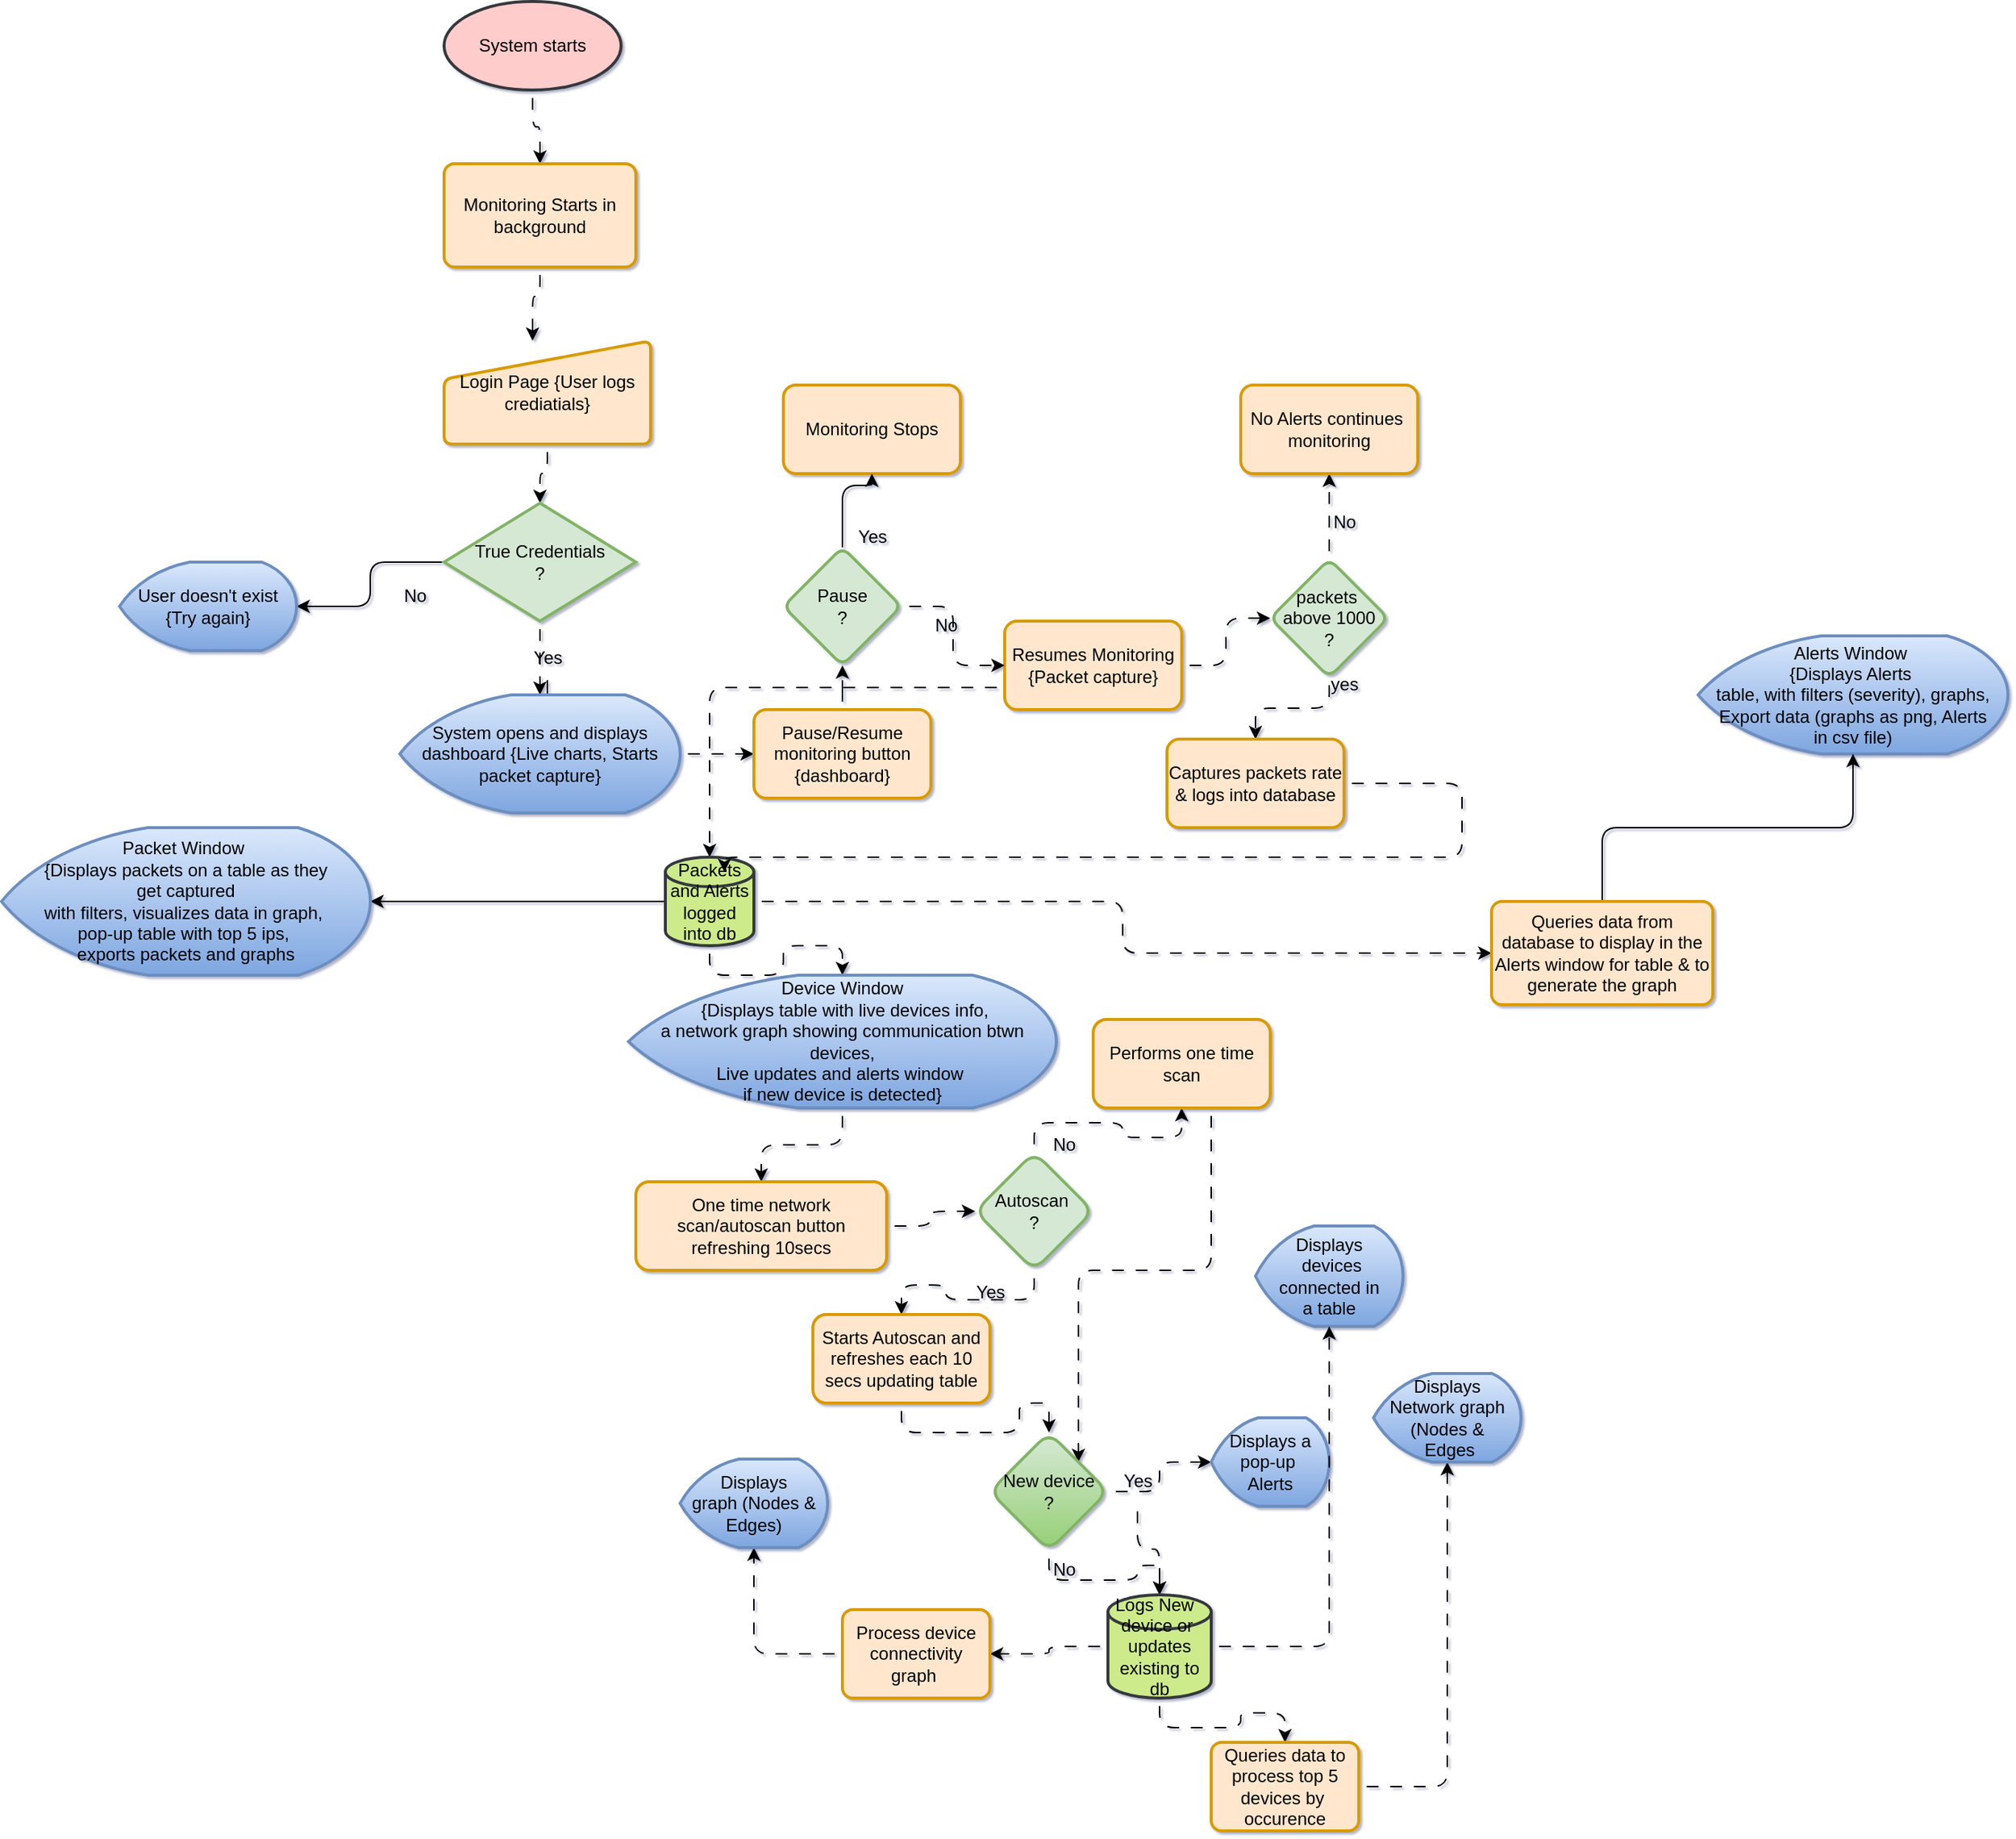 <mxfile version="26.1.3">
  <diagram name="Page-1" id="mZfDu2OdAP6P9Ze1jKG5">
    <mxGraphModel dx="2049" dy="1123" grid="1" gridSize="10" guides="1" tooltips="1" connect="1" arrows="1" fold="1" page="1" pageScale="1" pageWidth="1169" pageHeight="827" background="#ffffff" math="0" shadow="1" adaptiveColors="auto">
      <root>
        <mxCell id="0" />
        <mxCell id="1" parent="0" />
        <mxCell id="j93ZyQIM0atcmIjquwag-22" value="" style="edgeStyle=orthogonalEdgeStyle;rounded=1;orthogonalLoop=1;jettySize=auto;html=1;flowAnimation=1;" parent="1" source="j93ZyQIM0atcmIjquwag-2" target="j93ZyQIM0atcmIjquwag-6" edge="1">
          <mxGeometry relative="1" as="geometry" />
        </mxCell>
        <mxCell id="j93ZyQIM0atcmIjquwag-2" value="System starts" style="strokeWidth=2;html=1;shape=mxgraph.flowchart.start_1;whiteSpace=wrap;fillColor=#ffcccc;strokeColor=#36393d;rounded=1;" parent="1" vertex="1">
          <mxGeometry x="370" y="20" width="120" height="60" as="geometry" />
        </mxCell>
        <mxCell id="j93ZyQIM0atcmIjquwag-23" value="" style="edgeStyle=orthogonalEdgeStyle;rounded=1;orthogonalLoop=1;jettySize=auto;html=1;flowAnimation=1;" parent="1" source="j93ZyQIM0atcmIjquwag-6" target="j93ZyQIM0atcmIjquwag-9" edge="1">
          <mxGeometry relative="1" as="geometry">
            <Array as="points">
              <mxPoint x="435" y="220" />
              <mxPoint x="430" y="220" />
            </Array>
          </mxGeometry>
        </mxCell>
        <mxCell id="j93ZyQIM0atcmIjquwag-6" value="Monitoring Starts in background" style="rounded=1;whiteSpace=wrap;html=1;absoluteArcSize=1;arcSize=14;strokeWidth=2;fillColor=#ffe6cc;strokeColor=#d79b00;" parent="1" vertex="1">
          <mxGeometry x="370" y="130" width="130" height="70" as="geometry" />
        </mxCell>
        <mxCell id="j93ZyQIM0atcmIjquwag-24" value="" style="edgeStyle=orthogonalEdgeStyle;rounded=1;orthogonalLoop=1;jettySize=auto;html=1;flowAnimation=1;" parent="1" source="j93ZyQIM0atcmIjquwag-9" target="j93ZyQIM0atcmIjquwag-11" edge="1">
          <mxGeometry relative="1" as="geometry" />
        </mxCell>
        <mxCell id="j93ZyQIM0atcmIjquwag-9" value="Login Page {User logs crediatials}" style="rounded=1;whiteSpace=wrap;html=1;absoluteArcSize=1;arcSize=11;strokeWidth=2;fillColor=#ffe6cc;strokeColor=#d79b00;shape=manualInput;size=26;" parent="1" vertex="1">
          <mxGeometry x="370" y="250" width="140" height="70" as="geometry" />
        </mxCell>
        <mxCell id="j93ZyQIM0atcmIjquwag-25" value="" style="edgeStyle=orthogonalEdgeStyle;rounded=1;orthogonalLoop=1;jettySize=auto;html=1;flowAnimation=1;" parent="1" source="j93ZyQIM0atcmIjquwag-11" target="j93ZyQIM0atcmIjquwag-19" edge="1">
          <mxGeometry relative="1" as="geometry" />
        </mxCell>
        <mxCell id="j93ZyQIM0atcmIjquwag-28" value="" style="edgeStyle=orthogonalEdgeStyle;rounded=1;orthogonalLoop=1;jettySize=auto;html=1;flowAnimation=0;" parent="1" source="j93ZyQIM0atcmIjquwag-11" target="j93ZyQIM0atcmIjquwag-27" edge="1">
          <mxGeometry relative="1" as="geometry" />
        </mxCell>
        <mxCell id="j93ZyQIM0atcmIjquwag-11" value="True Credentials&lt;div&gt;?&lt;/div&gt;" style="strokeWidth=2;html=1;shape=mxgraph.flowchart.decision;whiteSpace=wrap;fillColor=#d5e8d4;strokeColor=#82b366;rounded=1;" parent="1" vertex="1">
          <mxGeometry x="370" y="360" width="130" height="80" as="geometry" />
        </mxCell>
        <mxCell id="RZd6v6jU7zZwrwbBFV0q-72" value="" style="edgeStyle=orthogonalEdgeStyle;rounded=1;orthogonalLoop=1;jettySize=auto;html=1;" parent="1" source="j93ZyQIM0atcmIjquwag-13" target="j93ZyQIM0atcmIjquwag-19" edge="1">
          <mxGeometry relative="1" as="geometry" />
        </mxCell>
        <mxCell id="j93ZyQIM0atcmIjquwag-13" value="Yes" style="text;html=1;align=center;verticalAlign=middle;resizable=0;points=[];autosize=1;strokeColor=none;fillColor=none;rounded=1;" parent="1" vertex="1">
          <mxGeometry x="420" y="450" width="40" height="30" as="geometry" />
        </mxCell>
        <mxCell id="j93ZyQIM0atcmIjquwag-21" value="" style="edgeStyle=orthogonalEdgeStyle;rounded=1;orthogonalLoop=1;jettySize=auto;html=1;flowAnimation=1;" parent="1" source="j93ZyQIM0atcmIjquwag-19" target="j93ZyQIM0atcmIjquwag-20" edge="1">
          <mxGeometry relative="1" as="geometry" />
        </mxCell>
        <mxCell id="j93ZyQIM0atcmIjquwag-19" value="System opens and displays dashboard {Live charts, Starts packet capture}" style="rounded=1;whiteSpace=wrap;html=1;absoluteArcSize=1;arcSize=14;strokeWidth=2;fillColor=#dae8fc;strokeColor=#6c8ebf;shape=mxgraph.flowchart.display;gradientColor=#7ea6e0;" parent="1" vertex="1">
          <mxGeometry x="340" y="490" width="190" height="80" as="geometry" />
        </mxCell>
        <mxCell id="j93ZyQIM0atcmIjquwag-31" value="" style="edgeStyle=orthogonalEdgeStyle;rounded=1;orthogonalLoop=1;jettySize=auto;html=1;flowAnimation=1;" parent="1" source="j93ZyQIM0atcmIjquwag-20" target="j93ZyQIM0atcmIjquwag-30" edge="1">
          <mxGeometry relative="1" as="geometry" />
        </mxCell>
        <mxCell id="j93ZyQIM0atcmIjquwag-20" value="Pause/Resume monitoring button {dashboard}" style="rounded=1;whiteSpace=wrap;html=1;fillColor=#ffe6cc;strokeColor=#d79b00;arcSize=14;strokeWidth=2;" parent="1" vertex="1">
          <mxGeometry x="580" y="500" width="120" height="60" as="geometry" />
        </mxCell>
        <mxCell id="j93ZyQIM0atcmIjquwag-27" value="User doesn&#39;t exist&lt;div&gt;{Try again}&lt;/div&gt;" style="shape=mxgraph.flowchart.display;whiteSpace=wrap;html=1;fixedSize=1;fillColor=#dae8fc;strokeColor=#6c8ebf;strokeWidth=2;rounded=1;gradientColor=#7ea6e0;" parent="1" vertex="1">
          <mxGeometry x="150" y="400" width="120" height="60" as="geometry" />
        </mxCell>
        <mxCell id="j93ZyQIM0atcmIjquwag-29" value="No" style="text;html=1;align=center;verticalAlign=middle;resizable=0;points=[];autosize=1;strokeColor=none;fillColor=none;rounded=1;" parent="1" vertex="1">
          <mxGeometry x="330" y="408" width="40" height="30" as="geometry" />
        </mxCell>
        <mxCell id="j93ZyQIM0atcmIjquwag-30" value="Pause&lt;div&gt;?&lt;/div&gt;" style="rhombus;whiteSpace=wrap;html=1;fillColor=#d5e8d4;strokeColor=#82b366;rounded=1;arcSize=14;strokeWidth=2;" parent="1" vertex="1">
          <mxGeometry x="600" y="390" width="80" height="80" as="geometry" />
        </mxCell>
        <mxCell id="j93ZyQIM0atcmIjquwag-32" value="Monitoring Stops" style="whiteSpace=wrap;html=1;fillColor=#ffe6cc;strokeColor=#d79b00;rounded=1;arcSize=14;strokeWidth=2;" parent="1" vertex="1">
          <mxGeometry x="600" y="280" width="120" height="60" as="geometry" />
        </mxCell>
        <mxCell id="RZd6v6jU7zZwrwbBFV0q-78" value="" style="edgeStyle=orthogonalEdgeStyle;rounded=1;orthogonalLoop=1;jettySize=auto;html=1;flowAnimation=0;" parent="1" source="j93ZyQIM0atcmIjquwag-30" target="j93ZyQIM0atcmIjquwag-32" edge="1">
          <mxGeometry relative="1" as="geometry">
            <Array as="points">
              <mxPoint x="640" y="348" />
              <mxPoint x="660" y="348" />
            </Array>
          </mxGeometry>
        </mxCell>
        <mxCell id="j93ZyQIM0atcmIjquwag-34" value="Yes" style="text;html=1;align=center;verticalAlign=middle;resizable=0;points=[];autosize=1;strokeColor=none;fillColor=none;rounded=1;" parent="1" vertex="1">
          <mxGeometry x="640" y="368" width="40" height="30" as="geometry" />
        </mxCell>
        <mxCell id="j93ZyQIM0atcmIjquwag-41" value="" style="edgeStyle=orthogonalEdgeStyle;rounded=1;orthogonalLoop=1;jettySize=auto;html=1;flowAnimation=1;exitX=0;exitY=0.75;exitDx=0;exitDy=0;" parent="1" source="j93ZyQIM0atcmIjquwag-35" target="j93ZyQIM0atcmIjquwag-40" edge="1">
          <mxGeometry relative="1" as="geometry">
            <mxPoint x="760" y="420" as="sourcePoint" />
          </mxGeometry>
        </mxCell>
        <mxCell id="j93ZyQIM0atcmIjquwag-52" value="" style="edgeStyle=orthogonalEdgeStyle;rounded=1;orthogonalLoop=1;jettySize=auto;html=1;flowAnimation=1;" parent="1" source="j93ZyQIM0atcmIjquwag-35" target="j93ZyQIM0atcmIjquwag-51" edge="1">
          <mxGeometry relative="1" as="geometry" />
        </mxCell>
        <mxCell id="j93ZyQIM0atcmIjquwag-35" value="Resumes Monitoring&lt;div&gt;{Packet capture}&lt;/div&gt;" style="whiteSpace=wrap;html=1;fillColor=#ffe6cc;strokeColor=#d79b00;rounded=1;arcSize=14;strokeWidth=2;" parent="1" vertex="1">
          <mxGeometry x="750" y="440" width="120" height="60" as="geometry" />
        </mxCell>
        <mxCell id="RZd6v6jU7zZwrwbBFV0q-79" value="" style="edgeStyle=orthogonalEdgeStyle;rounded=1;orthogonalLoop=1;jettySize=auto;html=1;exitX=1;exitY=0.5;exitDx=0;exitDy=0;flowAnimation=1;" parent="1" source="j93ZyQIM0atcmIjquwag-30" target="j93ZyQIM0atcmIjquwag-35" edge="1">
          <mxGeometry relative="1" as="geometry" />
        </mxCell>
        <mxCell id="j93ZyQIM0atcmIjquwag-39" value="No" style="text;html=1;align=center;verticalAlign=middle;resizable=0;points=[];autosize=1;strokeColor=none;fillColor=none;rounded=1;" parent="1" vertex="1">
          <mxGeometry x="690" y="428" width="40" height="30" as="geometry" />
        </mxCell>
        <mxCell id="j93ZyQIM0atcmIjquwag-48" value="" style="edgeStyle=orthogonalEdgeStyle;rounded=1;orthogonalLoop=1;jettySize=auto;html=1;entryX=1;entryY=0.5;entryDx=0;entryDy=0;entryPerimeter=0;" parent="1" source="j93ZyQIM0atcmIjquwag-40" target="RZd6v6jU7zZwrwbBFV0q-37" edge="1">
          <mxGeometry relative="1" as="geometry">
            <mxPoint x="360" y="690" as="targetPoint" />
          </mxGeometry>
        </mxCell>
        <mxCell id="RZd6v6jU7zZwrwbBFV0q-2" value="" style="edgeStyle=orthogonalEdgeStyle;rounded=1;orthogonalLoop=1;jettySize=auto;html=1;flowAnimation=1;" parent="1" source="j93ZyQIM0atcmIjquwag-40" target="RZd6v6jU7zZwrwbBFV0q-1" edge="1">
          <mxGeometry relative="1" as="geometry" />
        </mxCell>
        <mxCell id="illrxyckAcGluFV2msGg-4" value="" style="edgeStyle=orthogonalEdgeStyle;rounded=1;orthogonalLoop=1;jettySize=auto;html=1;flowAnimation=1;" edge="1" parent="1" source="j93ZyQIM0atcmIjquwag-40" target="illrxyckAcGluFV2msGg-3">
          <mxGeometry relative="1" as="geometry" />
        </mxCell>
        <mxCell id="j93ZyQIM0atcmIjquwag-40" value="Packets and Alerts logged into db" style="strokeWidth=2;html=1;shape=mxgraph.flowchart.database;whiteSpace=wrap;fillColor=#cdeb8b;strokeColor=#36393d;rounded=1;" parent="1" vertex="1">
          <mxGeometry x="520" y="600" width="60" height="60" as="geometry" />
        </mxCell>
        <mxCell id="j93ZyQIM0atcmIjquwag-49" value="Alerts Window&amp;nbsp;&lt;div&gt;&lt;span style=&quot;background-color: transparent; color: light-dark(rgb(0, 0, 0), rgb(255, 255, 255));&quot;&gt;{Displays Alerts&amp;nbsp;&lt;/span&gt;&lt;div&gt;table, with filters (severity), graphs,&lt;/div&gt;&lt;div&gt;Export data (graphs as png, Alerts&lt;/div&gt;&lt;div&gt;in csv file)&lt;/div&gt;&lt;/div&gt;" style="shape=mxgraph.flowchart.display;whiteSpace=wrap;html=1;fixedSize=1;fillColor=#dae8fc;strokeColor=#6c8ebf;strokeWidth=2;rounded=1;gradientColor=#7ea6e0;" parent="1" vertex="1">
          <mxGeometry x="1220" y="450" width="210" height="80" as="geometry" />
        </mxCell>
        <mxCell id="j93ZyQIM0atcmIjquwag-54" value="" style="edgeStyle=orthogonalEdgeStyle;rounded=1;orthogonalLoop=1;jettySize=auto;html=1;flowAnimation=1;" parent="1" source="j93ZyQIM0atcmIjquwag-51" target="j93ZyQIM0atcmIjquwag-53" edge="1">
          <mxGeometry relative="1" as="geometry" />
        </mxCell>
        <mxCell id="RZd6v6jU7zZwrwbBFV0q-5" value="" style="edgeStyle=orthogonalEdgeStyle;rounded=1;orthogonalLoop=1;jettySize=auto;html=1;flowAnimation=1;" parent="1" source="j93ZyQIM0atcmIjquwag-51" target="RZd6v6jU7zZwrwbBFV0q-4" edge="1">
          <mxGeometry relative="1" as="geometry" />
        </mxCell>
        <mxCell id="j93ZyQIM0atcmIjquwag-51" value="packets&amp;nbsp;&lt;div&gt;above 1000&lt;/div&gt;&lt;div&gt;?&lt;/div&gt;" style="rhombus;whiteSpace=wrap;html=1;fillColor=#d5e8d4;strokeColor=#82b366;rounded=1;arcSize=14;strokeWidth=2;" parent="1" vertex="1">
          <mxGeometry x="930" y="398" width="80" height="80" as="geometry" />
        </mxCell>
        <mxCell id="illrxyckAcGluFV2msGg-5" value="" style="edgeStyle=orthogonalEdgeStyle;rounded=1;orthogonalLoop=1;jettySize=auto;html=1;entryX=0.667;entryY=0.167;entryDx=0;entryDy=0;entryPerimeter=0;flowAnimation=1;" edge="1" parent="1" source="j93ZyQIM0atcmIjquwag-53" target="j93ZyQIM0atcmIjquwag-40">
          <mxGeometry relative="1" as="geometry">
            <Array as="points">
              <mxPoint x="1060" y="550" />
              <mxPoint x="1060" y="600" />
              <mxPoint x="560" y="600" />
            </Array>
          </mxGeometry>
        </mxCell>
        <mxCell id="j93ZyQIM0atcmIjquwag-53" value="Captures packets rate &amp;amp; logs into database" style="whiteSpace=wrap;html=1;fillColor=#ffe6cc;strokeColor=#d79b00;rounded=1;arcSize=14;strokeWidth=2;" parent="1" vertex="1">
          <mxGeometry x="860" y="520" width="120" height="60" as="geometry" />
        </mxCell>
        <mxCell id="j93ZyQIM0atcmIjquwag-55" value="yes" style="text;html=1;align=center;verticalAlign=middle;resizable=0;points=[];autosize=1;strokeColor=none;fillColor=none;rounded=1;" parent="1" vertex="1">
          <mxGeometry x="960" y="468" width="40" height="30" as="geometry" />
        </mxCell>
        <mxCell id="RZd6v6jU7zZwrwbBFV0q-10" value="" style="edgeStyle=orthogonalEdgeStyle;rounded=1;orthogonalLoop=1;jettySize=auto;html=1;flowAnimation=1;" parent="1" source="RZd6v6jU7zZwrwbBFV0q-1" target="RZd6v6jU7zZwrwbBFV0q-9" edge="1">
          <mxGeometry relative="1" as="geometry" />
        </mxCell>
        <mxCell id="RZd6v6jU7zZwrwbBFV0q-1" value="Device Window&lt;div&gt;&amp;nbsp;{Displays table with live devices info,&lt;div&gt;a network graph showing communication btwn devices,&lt;/div&gt;&lt;div&gt;Live updates and alerts window&amp;nbsp;&lt;/div&gt;&lt;div&gt;if new device is detected}&lt;/div&gt;&lt;/div&gt;" style="shape=mxgraph.flowchart.display;whiteSpace=wrap;html=1;fixedSize=1;fillColor=#dae8fc;strokeColor=#6c8ebf;strokeWidth=2;rounded=1;gradientColor=#7ea6e0;" parent="1" vertex="1">
          <mxGeometry x="495" y="680" width="290" height="90" as="geometry" />
        </mxCell>
        <mxCell id="RZd6v6jU7zZwrwbBFV0q-4" value="No Alerts continues&amp;nbsp;&lt;div&gt;monitoring&lt;/div&gt;" style="rounded=1;whiteSpace=wrap;html=1;fillColor=#ffe6cc;strokeColor=#d79b00;arcSize=14;strokeWidth=2;" parent="1" vertex="1">
          <mxGeometry x="910" y="280" width="120" height="60" as="geometry" />
        </mxCell>
        <mxCell id="RZd6v6jU7zZwrwbBFV0q-6" value="No" style="text;html=1;align=center;verticalAlign=middle;resizable=0;points=[];autosize=1;strokeColor=none;fillColor=none;rounded=1;" parent="1" vertex="1">
          <mxGeometry x="960" y="358" width="40" height="30" as="geometry" />
        </mxCell>
        <mxCell id="RZd6v6jU7zZwrwbBFV0q-13" value="" style="edgeStyle=orthogonalEdgeStyle;rounded=1;orthogonalLoop=1;jettySize=auto;html=1;flowAnimation=1;" parent="1" source="RZd6v6jU7zZwrwbBFV0q-9" target="RZd6v6jU7zZwrwbBFV0q-12" edge="1">
          <mxGeometry relative="1" as="geometry" />
        </mxCell>
        <mxCell id="RZd6v6jU7zZwrwbBFV0q-9" value="One time network scan/autoscan button&lt;div&gt;refreshing 10secs&lt;/div&gt;" style="rounded=1;whiteSpace=wrap;html=1;fillColor=#ffe6cc;strokeColor=#d79b00;strokeWidth=2;" parent="1" vertex="1">
          <mxGeometry x="500" y="820" width="170" height="60" as="geometry" />
        </mxCell>
        <mxCell id="RZd6v6jU7zZwrwbBFV0q-16" value="" style="edgeStyle=orthogonalEdgeStyle;rounded=1;orthogonalLoop=1;jettySize=auto;html=1;flowAnimation=1;" parent="1" source="RZd6v6jU7zZwrwbBFV0q-12" target="RZd6v6jU7zZwrwbBFV0q-15" edge="1">
          <mxGeometry relative="1" as="geometry" />
        </mxCell>
        <mxCell id="RZd6v6jU7zZwrwbBFV0q-21" value="" style="edgeStyle=orthogonalEdgeStyle;rounded=1;orthogonalLoop=1;jettySize=auto;html=1;flowAnimation=1;" parent="1" source="RZd6v6jU7zZwrwbBFV0q-12" target="RZd6v6jU7zZwrwbBFV0q-20" edge="1">
          <mxGeometry relative="1" as="geometry" />
        </mxCell>
        <mxCell id="RZd6v6jU7zZwrwbBFV0q-12" value="Autoscan&amp;nbsp;&lt;div&gt;?&lt;/div&gt;" style="rhombus;whiteSpace=wrap;html=1;fillColor=#d5e8d4;strokeColor=#82b366;rounded=1;strokeWidth=2;" parent="1" vertex="1">
          <mxGeometry x="730" y="800" width="80" height="80" as="geometry" />
        </mxCell>
        <mxCell id="RZd6v6jU7zZwrwbBFV0q-15" value="Performs one time scan" style="rounded=1;whiteSpace=wrap;html=1;fillColor=#ffe6cc;strokeColor=#d79b00;strokeWidth=2;" parent="1" vertex="1">
          <mxGeometry x="810" y="710" width="120" height="60" as="geometry" />
        </mxCell>
        <mxCell id="RZd6v6jU7zZwrwbBFV0q-17" value="No" style="text;html=1;align=center;verticalAlign=middle;resizable=0;points=[];autosize=1;strokeColor=none;fillColor=none;rounded=1;" parent="1" vertex="1">
          <mxGeometry x="770" y="780" width="40" height="30" as="geometry" />
        </mxCell>
        <mxCell id="RZd6v6jU7zZwrwbBFV0q-18" value="Displays&lt;div&gt;&amp;nbsp;devices&lt;div&gt;connected in&lt;/div&gt;&lt;div&gt;a table&lt;/div&gt;&lt;/div&gt;" style="shape=mxgraph.flowchart.display;whiteSpace=wrap;html=1;fixedSize=1;fillColor=#dae8fc;strokeColor=#6c8ebf;rounded=1;strokeWidth=2;gradientColor=#7ea6e0;" parent="1" vertex="1">
          <mxGeometry x="920" y="850" width="100" height="68" as="geometry" />
        </mxCell>
        <mxCell id="RZd6v6jU7zZwrwbBFV0q-43" value="" style="edgeStyle=orthogonalEdgeStyle;rounded=1;orthogonalLoop=1;jettySize=auto;html=1;flowAnimation=1;" parent="1" source="RZd6v6jU7zZwrwbBFV0q-20" target="RZd6v6jU7zZwrwbBFV0q-42" edge="1">
          <mxGeometry relative="1" as="geometry" />
        </mxCell>
        <mxCell id="RZd6v6jU7zZwrwbBFV0q-20" value="Starts Autoscan and refreshes each 10 secs updating table" style="rounded=1;whiteSpace=wrap;html=1;fillColor=#ffe6cc;strokeColor=#d79b00;strokeWidth=2;" parent="1" vertex="1">
          <mxGeometry x="620" y="910" width="120" height="60" as="geometry" />
        </mxCell>
        <mxCell id="RZd6v6jU7zZwrwbBFV0q-22" value="Yes" style="text;html=1;align=center;verticalAlign=middle;resizable=0;points=[];autosize=1;strokeColor=none;fillColor=none;rounded=1;" parent="1" vertex="1">
          <mxGeometry x="720" y="880" width="40" height="30" as="geometry" />
        </mxCell>
        <mxCell id="RZd6v6jU7zZwrwbBFV0q-37" value="Packet Window&amp;nbsp;&lt;div&gt;{Displays packets on a table as they&lt;/div&gt;&lt;div&gt;&amp;nbsp;get captured&amp;nbsp;&lt;/div&gt;&lt;div&gt;with filters, visualizes data in graph,&amp;nbsp;&lt;/div&gt;&lt;div&gt;pop-up table with top 5 ips,&amp;nbsp;&lt;/div&gt;&lt;div&gt;exports packets and graphs&lt;/div&gt;" style="strokeWidth=2;html=1;shape=mxgraph.flowchart.display;whiteSpace=wrap;rounded=1;fillColor=#dae8fc;strokeColor=#6c8ebf;gradientColor=#7ea6e0;" parent="1" vertex="1">
          <mxGeometry x="70" y="580" width="250" height="100" as="geometry" />
        </mxCell>
        <mxCell id="RZd6v6jU7zZwrwbBFV0q-45" value="" style="edgeStyle=orthogonalEdgeStyle;rounded=1;orthogonalLoop=1;jettySize=auto;html=1;flowAnimation=1;" parent="1" source="RZd6v6jU7zZwrwbBFV0q-42" target="RZd6v6jU7zZwrwbBFV0q-44" edge="1">
          <mxGeometry relative="1" as="geometry" />
        </mxCell>
        <mxCell id="RZd6v6jU7zZwrwbBFV0q-50" value="" style="edgeStyle=orthogonalEdgeStyle;rounded=1;orthogonalLoop=1;jettySize=auto;html=1;flowAnimation=1;" parent="1" source="RZd6v6jU7zZwrwbBFV0q-42" target="RZd6v6jU7zZwrwbBFV0q-48" edge="1">
          <mxGeometry relative="1" as="geometry" />
        </mxCell>
        <mxCell id="RZd6v6jU7zZwrwbBFV0q-55" value="" style="edgeStyle=orthogonalEdgeStyle;rounded=1;orthogonalLoop=1;jettySize=auto;html=1;flowAnimation=1;" parent="1" source="RZd6v6jU7zZwrwbBFV0q-15" target="RZd6v6jU7zZwrwbBFV0q-42" edge="1">
          <mxGeometry relative="1" as="geometry">
            <Array as="points">
              <mxPoint x="890" y="880" />
              <mxPoint x="800" y="880" />
            </Array>
          </mxGeometry>
        </mxCell>
        <mxCell id="RZd6v6jU7zZwrwbBFV0q-42" value="New device&lt;div&gt;?&lt;/div&gt;" style="rhombus;whiteSpace=wrap;html=1;fillColor=#d5e8d4;strokeColor=#82b366;rounded=1;strokeWidth=2;gradientColor=#97d077;" parent="1" vertex="1">
          <mxGeometry x="740" y="990" width="80" height="80" as="geometry" />
        </mxCell>
        <mxCell id="RZd6v6jU7zZwrwbBFV0q-44" value="Displays a pop-up&amp;nbsp;&lt;div&gt;Alerts&lt;/div&gt;" style="strokeWidth=2;html=1;shape=mxgraph.flowchart.display;whiteSpace=wrap;rounded=1;fillColor=#dae8fc;gradientColor=#7ea6e0;strokeColor=#6c8ebf;" parent="1" vertex="1">
          <mxGeometry x="890" y="980" width="80" height="60" as="geometry" />
        </mxCell>
        <mxCell id="RZd6v6jU7zZwrwbBFV0q-49" value="" style="edgeStyle=orthogonalEdgeStyle;rounded=1;orthogonalLoop=1;jettySize=auto;html=1;flowAnimation=1;" parent="1" source="RZd6v6jU7zZwrwbBFV0q-46" target="RZd6v6jU7zZwrwbBFV0q-48" edge="1">
          <mxGeometry relative="1" as="geometry" />
        </mxCell>
        <mxCell id="RZd6v6jU7zZwrwbBFV0q-46" value="Yes" style="text;html=1;align=center;verticalAlign=middle;resizable=0;points=[];autosize=1;strokeColor=none;fillColor=none;rounded=1;" parent="1" vertex="1">
          <mxGeometry x="820" y="1008" width="40" height="30" as="geometry" />
        </mxCell>
        <mxCell id="RZd6v6jU7zZwrwbBFV0q-56" value="" style="edgeStyle=orthogonalEdgeStyle;rounded=1;orthogonalLoop=1;jettySize=auto;html=1;flowAnimation=1;" parent="1" source="RZd6v6jU7zZwrwbBFV0q-48" target="RZd6v6jU7zZwrwbBFV0q-18" edge="1">
          <mxGeometry relative="1" as="geometry" />
        </mxCell>
        <mxCell id="RZd6v6jU7zZwrwbBFV0q-61" value="" style="edgeStyle=orthogonalEdgeStyle;rounded=1;orthogonalLoop=1;jettySize=auto;html=1;flowAnimation=1;" parent="1" source="RZd6v6jU7zZwrwbBFV0q-48" target="RZd6v6jU7zZwrwbBFV0q-60" edge="1">
          <mxGeometry relative="1" as="geometry" />
        </mxCell>
        <mxCell id="RZd6v6jU7zZwrwbBFV0q-65" value="" style="edgeStyle=orthogonalEdgeStyle;rounded=1;orthogonalLoop=1;jettySize=auto;html=1;flowAnimation=1;" parent="1" source="RZd6v6jU7zZwrwbBFV0q-48" target="RZd6v6jU7zZwrwbBFV0q-64" edge="1">
          <mxGeometry relative="1" as="geometry" />
        </mxCell>
        <mxCell id="RZd6v6jU7zZwrwbBFV0q-48" value="Logs New&amp;nbsp;&amp;nbsp;&lt;div&gt;device or&amp;nbsp;&lt;/div&gt;&lt;div&gt;updates existing to&lt;/div&gt;&lt;div&gt;db&lt;/div&gt;" style="strokeWidth=2;html=1;shape=mxgraph.flowchart.database;whiteSpace=wrap;rounded=1;fillColor=#cdeb8b;strokeColor=#36393d;" parent="1" vertex="1">
          <mxGeometry x="820" y="1100" width="70" height="70" as="geometry" />
        </mxCell>
        <mxCell id="RZd6v6jU7zZwrwbBFV0q-51" value="No" style="text;html=1;align=center;verticalAlign=middle;resizable=0;points=[];autosize=1;strokeColor=none;fillColor=none;rounded=1;" parent="1" vertex="1">
          <mxGeometry x="770" y="1068" width="40" height="30" as="geometry" />
        </mxCell>
        <mxCell id="RZd6v6jU7zZwrwbBFV0q-63" value="" style="edgeStyle=orthogonalEdgeStyle;rounded=1;orthogonalLoop=1;jettySize=auto;html=1;flowAnimation=1;" parent="1" source="RZd6v6jU7zZwrwbBFV0q-60" target="RZd6v6jU7zZwrwbBFV0q-62" edge="1">
          <mxGeometry relative="1" as="geometry" />
        </mxCell>
        <mxCell id="RZd6v6jU7zZwrwbBFV0q-60" value="Process device connectivity graph&amp;nbsp;" style="rounded=1;whiteSpace=wrap;html=1;absoluteArcSize=1;arcSize=14;strokeWidth=2;fillColor=#ffe6cc;strokeColor=#d79b00;" parent="1" vertex="1">
          <mxGeometry x="640" y="1110" width="100" height="60" as="geometry" />
        </mxCell>
        <mxCell id="RZd6v6jU7zZwrwbBFV0q-62" value="Displays&lt;div&gt;graph (Nodes &amp;amp;&lt;/div&gt;&lt;div&gt;Edges)&lt;/div&gt;" style="strokeWidth=2;html=1;shape=mxgraph.flowchart.display;whiteSpace=wrap;rounded=1;fillColor=#dae8fc;strokeColor=#6c8ebf;gradientColor=#7ea6e0;" parent="1" vertex="1">
          <mxGeometry x="530" y="1008" width="100" height="60" as="geometry" />
        </mxCell>
        <mxCell id="RZd6v6jU7zZwrwbBFV0q-68" value="" style="edgeStyle=orthogonalEdgeStyle;rounded=1;orthogonalLoop=1;jettySize=auto;html=1;flowAnimation=1;" parent="1" source="RZd6v6jU7zZwrwbBFV0q-64" target="RZd6v6jU7zZwrwbBFV0q-67" edge="1">
          <mxGeometry relative="1" as="geometry" />
        </mxCell>
        <mxCell id="RZd6v6jU7zZwrwbBFV0q-64" value="Queries data to&lt;div&gt;process top 5 devices by&amp;nbsp;&lt;/div&gt;&lt;div&gt;occurence&lt;/div&gt;" style="strokeWidth=2;html=1;shape=label;whiteSpace=wrap;rounded=1;absoluteArcSize=1;arcSize=14;fillColor=#ffe6cc;strokeColor=#d79b00;" parent="1" vertex="1">
          <mxGeometry x="890" y="1200" width="100" height="60" as="geometry" />
        </mxCell>
        <mxCell id="RZd6v6jU7zZwrwbBFV0q-67" value="Displays&lt;div&gt;Network graph&lt;/div&gt;&lt;div&gt;(Nodes &amp;amp;&lt;/div&gt;&lt;div&gt;&amp;nbsp;Edges&lt;/div&gt;" style="strokeWidth=2;html=1;shape=mxgraph.flowchart.display;whiteSpace=wrap;rounded=1;fillColor=#dae8fc;strokeColor=#6c8ebf;gradientColor=#7ea6e0;" parent="1" vertex="1">
          <mxGeometry x="1000" y="950" width="100" height="60" as="geometry" />
        </mxCell>
        <mxCell id="illrxyckAcGluFV2msGg-6" value="" style="edgeStyle=orthogonalEdgeStyle;rounded=1;orthogonalLoop=1;jettySize=auto;html=1;" edge="1" parent="1" source="illrxyckAcGluFV2msGg-3" target="j93ZyQIM0atcmIjquwag-49">
          <mxGeometry relative="1" as="geometry" />
        </mxCell>
        <mxCell id="illrxyckAcGluFV2msGg-3" value="Queries data from database to display in the Alerts window for table &amp;amp; to generate the graph" style="rounded=1;whiteSpace=wrap;html=1;absoluteArcSize=1;arcSize=14;strokeWidth=2;fillColor=#ffe6cc;strokeColor=#d79b00;" vertex="1" parent="1">
          <mxGeometry x="1080" y="630" width="150" height="70" as="geometry" />
        </mxCell>
      </root>
    </mxGraphModel>
  </diagram>
</mxfile>
